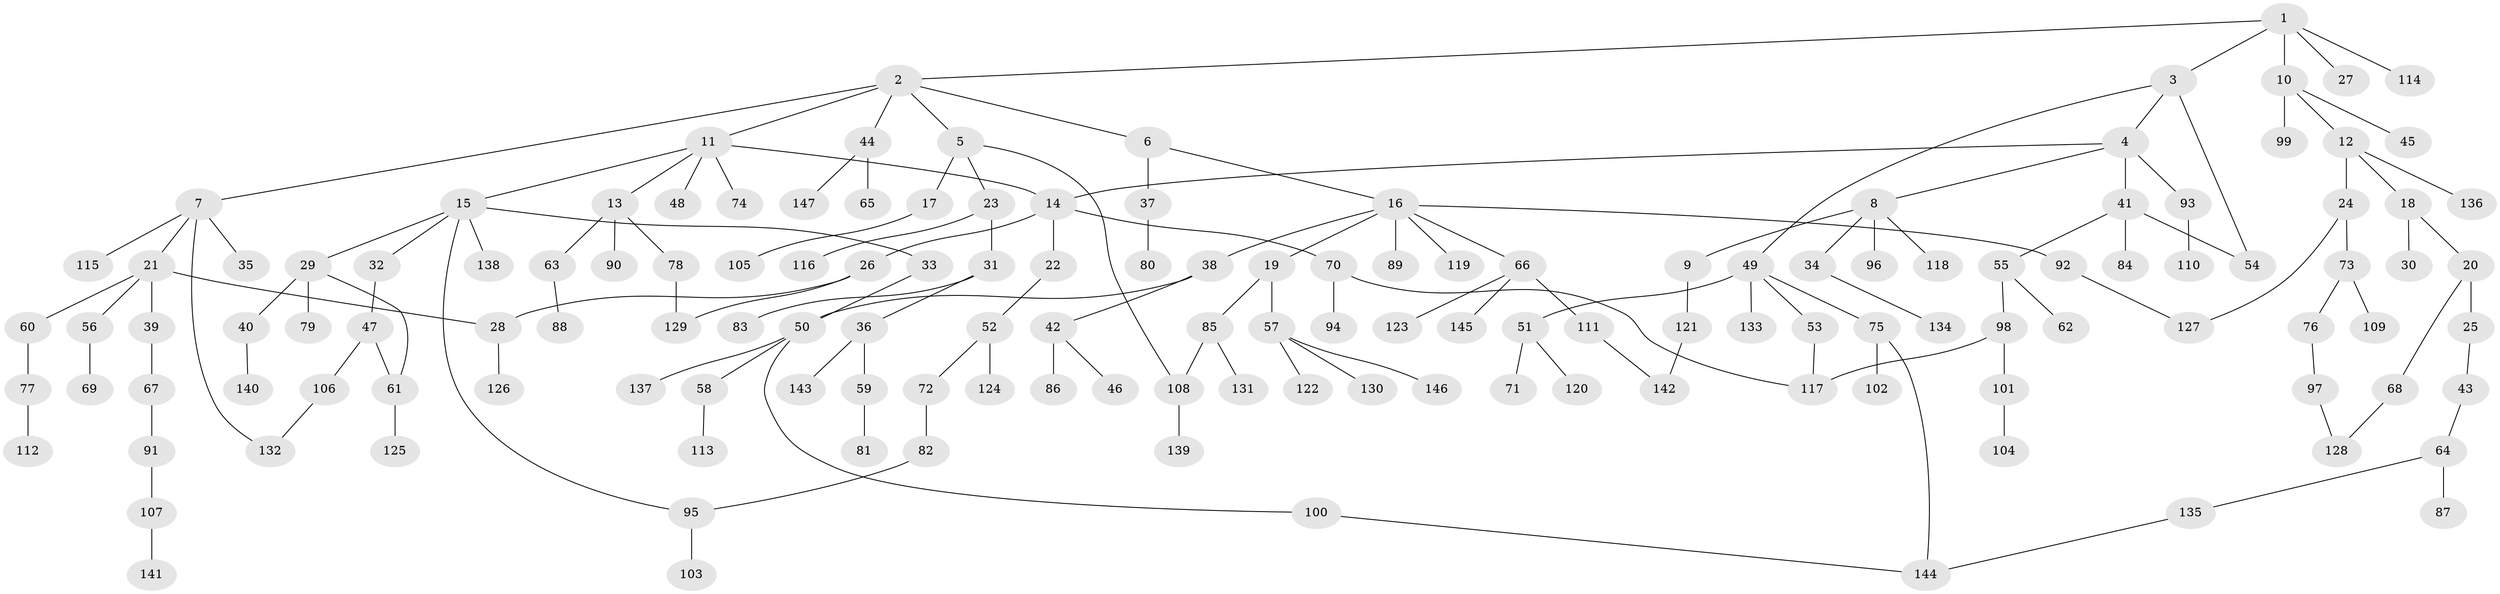 // coarse degree distribution, {6: 0.02247191011235955, 4: 0.07865168539325842, 3: 0.1797752808988764, 5: 0.06741573033707865, 2: 0.3595505617977528, 1: 0.29213483146067415}
// Generated by graph-tools (version 1.1) at 2025/36/03/04/25 23:36:01]
// undirected, 147 vertices, 162 edges
graph export_dot {
  node [color=gray90,style=filled];
  1;
  2;
  3;
  4;
  5;
  6;
  7;
  8;
  9;
  10;
  11;
  12;
  13;
  14;
  15;
  16;
  17;
  18;
  19;
  20;
  21;
  22;
  23;
  24;
  25;
  26;
  27;
  28;
  29;
  30;
  31;
  32;
  33;
  34;
  35;
  36;
  37;
  38;
  39;
  40;
  41;
  42;
  43;
  44;
  45;
  46;
  47;
  48;
  49;
  50;
  51;
  52;
  53;
  54;
  55;
  56;
  57;
  58;
  59;
  60;
  61;
  62;
  63;
  64;
  65;
  66;
  67;
  68;
  69;
  70;
  71;
  72;
  73;
  74;
  75;
  76;
  77;
  78;
  79;
  80;
  81;
  82;
  83;
  84;
  85;
  86;
  87;
  88;
  89;
  90;
  91;
  92;
  93;
  94;
  95;
  96;
  97;
  98;
  99;
  100;
  101;
  102;
  103;
  104;
  105;
  106;
  107;
  108;
  109;
  110;
  111;
  112;
  113;
  114;
  115;
  116;
  117;
  118;
  119;
  120;
  121;
  122;
  123;
  124;
  125;
  126;
  127;
  128;
  129;
  130;
  131;
  132;
  133;
  134;
  135;
  136;
  137;
  138;
  139;
  140;
  141;
  142;
  143;
  144;
  145;
  146;
  147;
  1 -- 2;
  1 -- 3;
  1 -- 10;
  1 -- 27;
  1 -- 114;
  2 -- 5;
  2 -- 6;
  2 -- 7;
  2 -- 11;
  2 -- 44;
  3 -- 4;
  3 -- 49;
  3 -- 54;
  4 -- 8;
  4 -- 14;
  4 -- 41;
  4 -- 93;
  5 -- 17;
  5 -- 23;
  5 -- 108;
  6 -- 16;
  6 -- 37;
  7 -- 21;
  7 -- 35;
  7 -- 115;
  7 -- 132;
  8 -- 9;
  8 -- 34;
  8 -- 96;
  8 -- 118;
  9 -- 121;
  10 -- 12;
  10 -- 45;
  10 -- 99;
  11 -- 13;
  11 -- 15;
  11 -- 48;
  11 -- 74;
  11 -- 14;
  12 -- 18;
  12 -- 24;
  12 -- 136;
  13 -- 63;
  13 -- 78;
  13 -- 90;
  14 -- 22;
  14 -- 26;
  14 -- 70;
  15 -- 29;
  15 -- 32;
  15 -- 33;
  15 -- 95;
  15 -- 138;
  16 -- 19;
  16 -- 38;
  16 -- 66;
  16 -- 89;
  16 -- 92;
  16 -- 119;
  17 -- 105;
  18 -- 20;
  18 -- 30;
  19 -- 57;
  19 -- 85;
  20 -- 25;
  20 -- 68;
  21 -- 28;
  21 -- 39;
  21 -- 56;
  21 -- 60;
  22 -- 52;
  23 -- 31;
  23 -- 116;
  24 -- 73;
  24 -- 127;
  25 -- 43;
  26 -- 129;
  26 -- 28;
  28 -- 126;
  29 -- 40;
  29 -- 79;
  29 -- 61;
  31 -- 36;
  31 -- 83;
  32 -- 47;
  33 -- 50;
  34 -- 134;
  36 -- 59;
  36 -- 143;
  37 -- 80;
  38 -- 42;
  38 -- 50;
  39 -- 67;
  40 -- 140;
  41 -- 55;
  41 -- 84;
  41 -- 54;
  42 -- 46;
  42 -- 86;
  43 -- 64;
  44 -- 65;
  44 -- 147;
  47 -- 61;
  47 -- 106;
  49 -- 51;
  49 -- 53;
  49 -- 75;
  49 -- 133;
  50 -- 58;
  50 -- 100;
  50 -- 137;
  51 -- 71;
  51 -- 120;
  52 -- 72;
  52 -- 124;
  53 -- 117;
  55 -- 62;
  55 -- 98;
  56 -- 69;
  57 -- 122;
  57 -- 130;
  57 -- 146;
  58 -- 113;
  59 -- 81;
  60 -- 77;
  61 -- 125;
  63 -- 88;
  64 -- 87;
  64 -- 135;
  66 -- 111;
  66 -- 123;
  66 -- 145;
  67 -- 91;
  68 -- 128;
  70 -- 94;
  70 -- 117;
  72 -- 82;
  73 -- 76;
  73 -- 109;
  75 -- 102;
  75 -- 144;
  76 -- 97;
  77 -- 112;
  78 -- 129;
  82 -- 95;
  85 -- 108;
  85 -- 131;
  91 -- 107;
  92 -- 127;
  93 -- 110;
  95 -- 103;
  97 -- 128;
  98 -- 101;
  98 -- 117;
  100 -- 144;
  101 -- 104;
  106 -- 132;
  107 -- 141;
  108 -- 139;
  111 -- 142;
  121 -- 142;
  135 -- 144;
}
